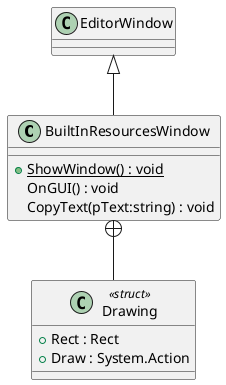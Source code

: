 @startuml
class BuiltInResourcesWindow {
    + {static} ShowWindow() : void
    OnGUI() : void
    CopyText(pText:string) : void
}
class Drawing <<struct>> {
    + Rect : Rect
    + Draw : System.Action
}
EditorWindow <|-- BuiltInResourcesWindow
BuiltInResourcesWindow +-- Drawing
@enduml
